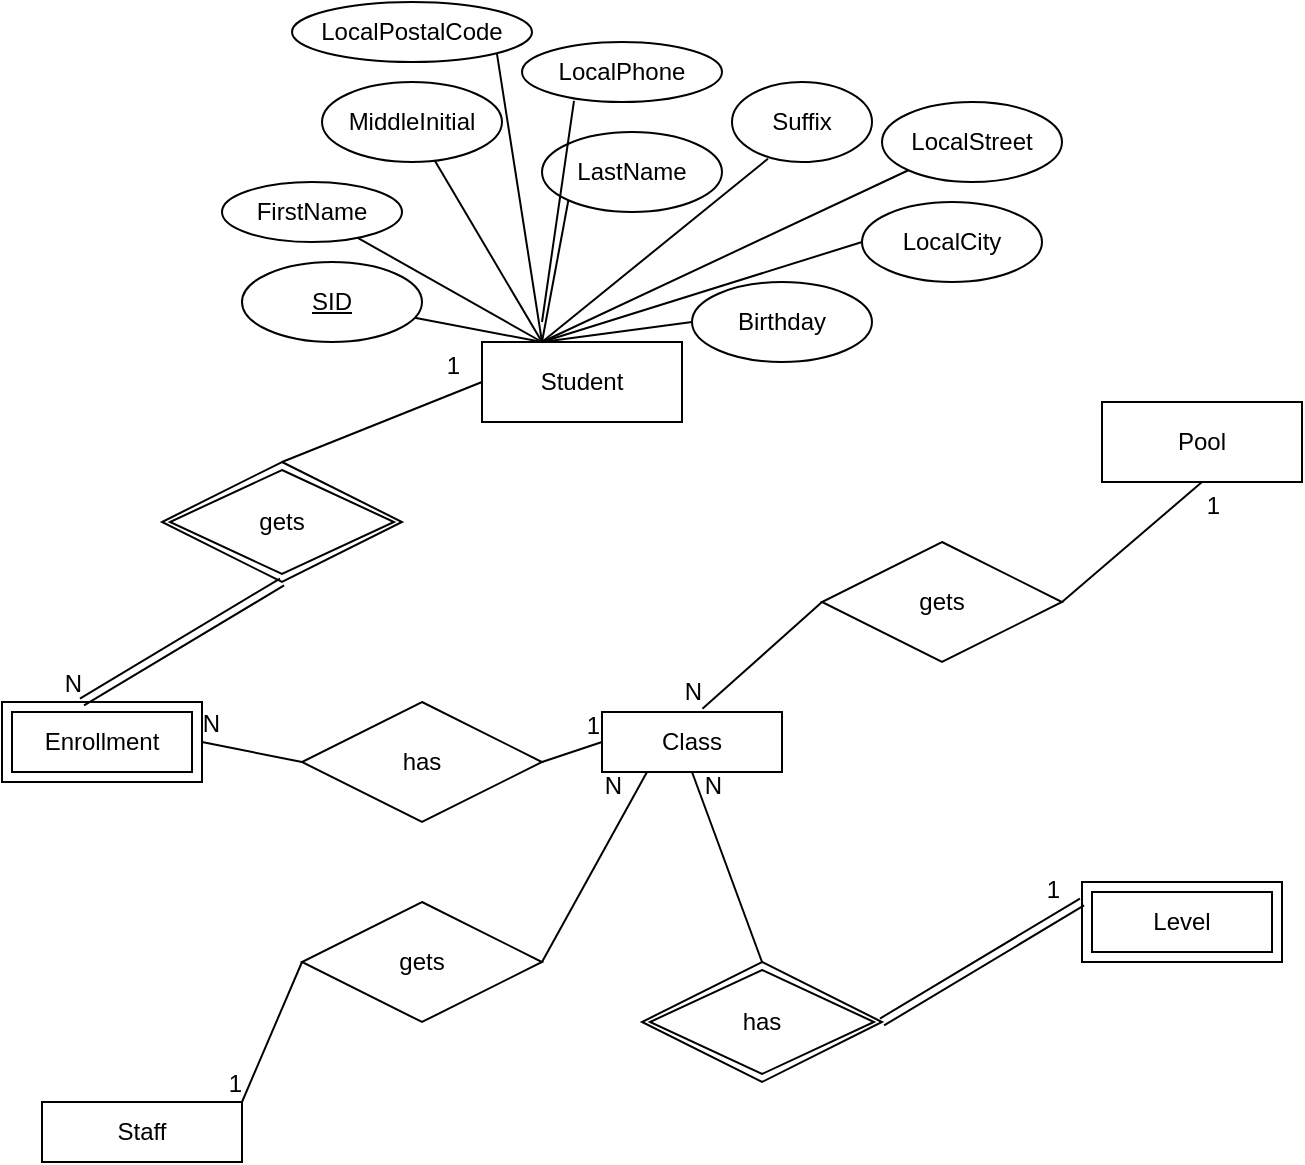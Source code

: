 <mxfile version="15.7.3" type="github">
  <diagram id="IuRK4OOVFnM3gcbih9Tb" name="Page-1">
    <mxGraphModel dx="792" dy="486" grid="1" gridSize="10" guides="1" tooltips="1" connect="1" arrows="1" fold="1" page="1" pageScale="1" pageWidth="850" pageHeight="1100" math="0" shadow="0">
      <root>
        <mxCell id="0" />
        <mxCell id="1" parent="0" />
        <mxCell id="EqGL3WKhdZ_vhaVdY7gF-1" value="Class" style="rounded=0;whiteSpace=wrap;html=1;" vertex="1" parent="1">
          <mxGeometry x="390" y="575" width="90" height="30" as="geometry" />
        </mxCell>
        <mxCell id="EqGL3WKhdZ_vhaVdY7gF-3" value="Pool" style="rounded=0;whiteSpace=wrap;html=1;" vertex="1" parent="1">
          <mxGeometry x="640" y="420" width="100" height="40" as="geometry" />
        </mxCell>
        <mxCell id="EqGL3WKhdZ_vhaVdY7gF-4" value="Staff" style="rounded=0;whiteSpace=wrap;html=1;" vertex="1" parent="1">
          <mxGeometry x="110" y="770" width="100" height="30" as="geometry" />
        </mxCell>
        <mxCell id="EqGL3WKhdZ_vhaVdY7gF-6" value="Student" style="rounded=0;whiteSpace=wrap;html=1;" vertex="1" parent="1">
          <mxGeometry x="330" y="390" width="100" height="40" as="geometry" />
        </mxCell>
        <mxCell id="EqGL3WKhdZ_vhaVdY7gF-7" value="Enrollment" style="shape=ext;margin=3;double=1;whiteSpace=wrap;html=1;align=center;" vertex="1" parent="1">
          <mxGeometry x="90" y="570" width="100" height="40" as="geometry" />
        </mxCell>
        <mxCell id="EqGL3WKhdZ_vhaVdY7gF-8" value="Level" style="shape=ext;margin=3;double=1;whiteSpace=wrap;html=1;align=center;" vertex="1" parent="1">
          <mxGeometry x="630" y="660" width="100" height="40" as="geometry" />
        </mxCell>
        <mxCell id="EqGL3WKhdZ_vhaVdY7gF-10" value="has" style="shape=rhombus;double=1;perimeter=rhombusPerimeter;whiteSpace=wrap;html=1;align=center;" vertex="1" parent="1">
          <mxGeometry x="410" y="700" width="120" height="60" as="geometry" />
        </mxCell>
        <mxCell id="EqGL3WKhdZ_vhaVdY7gF-11" value="gets" style="shape=rhombus;double=1;perimeter=rhombusPerimeter;whiteSpace=wrap;html=1;align=center;" vertex="1" parent="1">
          <mxGeometry x="170" y="450" width="120" height="60" as="geometry" />
        </mxCell>
        <mxCell id="EqGL3WKhdZ_vhaVdY7gF-16" value="" style="shape=link;html=1;rounded=0;endArrow=none;endFill=0;entryX=0;entryY=0.25;entryDx=0;entryDy=0;exitX=1;exitY=0.5;exitDx=0;exitDy=0;" edge="1" parent="1" source="EqGL3WKhdZ_vhaVdY7gF-10" target="EqGL3WKhdZ_vhaVdY7gF-8">
          <mxGeometry relative="1" as="geometry">
            <mxPoint x="629.8" y="440" as="sourcePoint" />
            <mxPoint x="630" y="508" as="targetPoint" />
          </mxGeometry>
        </mxCell>
        <mxCell id="EqGL3WKhdZ_vhaVdY7gF-17" value="1" style="resizable=0;html=1;align=right;verticalAlign=bottom;" connectable="0" vertex="1" parent="EqGL3WKhdZ_vhaVdY7gF-16">
          <mxGeometry x="1" relative="1" as="geometry">
            <mxPoint x="-10" y="2" as="offset" />
          </mxGeometry>
        </mxCell>
        <mxCell id="EqGL3WKhdZ_vhaVdY7gF-18" value="" style="shape=link;html=1;rounded=0;endArrow=none;endFill=0;entryX=0.4;entryY=0;entryDx=0;entryDy=0;entryPerimeter=0;exitX=0.5;exitY=1;exitDx=0;exitDy=0;" edge="1" parent="1" source="EqGL3WKhdZ_vhaVdY7gF-11" target="EqGL3WKhdZ_vhaVdY7gF-7">
          <mxGeometry relative="1" as="geometry">
            <mxPoint x="130" y="500" as="sourcePoint" />
            <mxPoint x="290" y="500" as="targetPoint" />
          </mxGeometry>
        </mxCell>
        <mxCell id="EqGL3WKhdZ_vhaVdY7gF-19" value="N" style="resizable=0;html=1;align=right;verticalAlign=bottom;" connectable="0" vertex="1" parent="EqGL3WKhdZ_vhaVdY7gF-18">
          <mxGeometry x="1" relative="1" as="geometry" />
        </mxCell>
        <mxCell id="EqGL3WKhdZ_vhaVdY7gF-20" value="" style="endArrow=none;html=1;rounded=0;entryX=0;entryY=0.5;entryDx=0;entryDy=0;exitX=0.5;exitY=0;exitDx=0;exitDy=0;" edge="1" parent="1" source="EqGL3WKhdZ_vhaVdY7gF-11" target="EqGL3WKhdZ_vhaVdY7gF-6">
          <mxGeometry relative="1" as="geometry">
            <mxPoint x="280" y="450" as="sourcePoint" />
            <mxPoint x="440" y="450" as="targetPoint" />
          </mxGeometry>
        </mxCell>
        <mxCell id="EqGL3WKhdZ_vhaVdY7gF-21" value="1" style="resizable=0;html=1;align=right;verticalAlign=bottom;" connectable="0" vertex="1" parent="EqGL3WKhdZ_vhaVdY7gF-20">
          <mxGeometry x="1" relative="1" as="geometry">
            <mxPoint x="-10" as="offset" />
          </mxGeometry>
        </mxCell>
        <mxCell id="EqGL3WKhdZ_vhaVdY7gF-22" value="" style="endArrow=none;html=1;rounded=0;entryX=0.5;entryY=1;entryDx=0;entryDy=0;exitX=0.5;exitY=0;exitDx=0;exitDy=0;" edge="1" parent="1" source="EqGL3WKhdZ_vhaVdY7gF-10" target="EqGL3WKhdZ_vhaVdY7gF-1">
          <mxGeometry relative="1" as="geometry">
            <mxPoint x="600" y="440" as="sourcePoint" />
            <mxPoint x="760" y="440" as="targetPoint" />
          </mxGeometry>
        </mxCell>
        <mxCell id="EqGL3WKhdZ_vhaVdY7gF-23" value="N" style="resizable=0;html=1;align=right;verticalAlign=bottom;" connectable="0" vertex="1" parent="EqGL3WKhdZ_vhaVdY7gF-22">
          <mxGeometry x="1" relative="1" as="geometry">
            <mxPoint x="15" y="15" as="offset" />
          </mxGeometry>
        </mxCell>
        <mxCell id="EqGL3WKhdZ_vhaVdY7gF-27" value="has" style="shape=rhombus;perimeter=rhombusPerimeter;whiteSpace=wrap;html=1;align=center;" vertex="1" parent="1">
          <mxGeometry x="240" y="570" width="120" height="60" as="geometry" />
        </mxCell>
        <mxCell id="EqGL3WKhdZ_vhaVdY7gF-28" value="" style="endArrow=none;html=1;rounded=0;entryX=0;entryY=0.5;entryDx=0;entryDy=0;exitX=1;exitY=0.5;exitDx=0;exitDy=0;" edge="1" parent="1" source="EqGL3WKhdZ_vhaVdY7gF-27" target="EqGL3WKhdZ_vhaVdY7gF-1">
          <mxGeometry relative="1" as="geometry">
            <mxPoint x="330" y="620" as="sourcePoint" />
            <mxPoint x="490" y="620" as="targetPoint" />
          </mxGeometry>
        </mxCell>
        <mxCell id="EqGL3WKhdZ_vhaVdY7gF-29" value="1" style="resizable=0;html=1;align=right;verticalAlign=bottom;" connectable="0" vertex="1" parent="EqGL3WKhdZ_vhaVdY7gF-28">
          <mxGeometry x="1" relative="1" as="geometry" />
        </mxCell>
        <mxCell id="EqGL3WKhdZ_vhaVdY7gF-30" value="" style="endArrow=none;html=1;rounded=0;entryX=1;entryY=0.5;entryDx=0;entryDy=0;" edge="1" parent="1" target="EqGL3WKhdZ_vhaVdY7gF-7">
          <mxGeometry relative="1" as="geometry">
            <mxPoint x="240" y="600" as="sourcePoint" />
            <mxPoint x="490" y="620" as="targetPoint" />
          </mxGeometry>
        </mxCell>
        <mxCell id="EqGL3WKhdZ_vhaVdY7gF-31" value="N" style="resizable=0;html=1;align=right;verticalAlign=bottom;" connectable="0" vertex="1" parent="EqGL3WKhdZ_vhaVdY7gF-30">
          <mxGeometry x="1" relative="1" as="geometry">
            <mxPoint x="10" as="offset" />
          </mxGeometry>
        </mxCell>
        <mxCell id="EqGL3WKhdZ_vhaVdY7gF-32" value="gets" style="shape=rhombus;perimeter=rhombusPerimeter;whiteSpace=wrap;html=1;align=center;" vertex="1" parent="1">
          <mxGeometry x="500" y="490" width="120" height="60" as="geometry" />
        </mxCell>
        <mxCell id="EqGL3WKhdZ_vhaVdY7gF-33" value="" style="endArrow=none;html=1;rounded=0;entryX=0.5;entryY=1;entryDx=0;entryDy=0;exitX=1;exitY=0.5;exitDx=0;exitDy=0;" edge="1" parent="1" source="EqGL3WKhdZ_vhaVdY7gF-32" target="EqGL3WKhdZ_vhaVdY7gF-3">
          <mxGeometry relative="1" as="geometry">
            <mxPoint x="480" y="520" as="sourcePoint" />
            <mxPoint x="640" y="520" as="targetPoint" />
          </mxGeometry>
        </mxCell>
        <mxCell id="EqGL3WKhdZ_vhaVdY7gF-34" value="1" style="resizable=0;html=1;align=right;verticalAlign=bottom;" connectable="0" vertex="1" parent="EqGL3WKhdZ_vhaVdY7gF-33">
          <mxGeometry x="1" relative="1" as="geometry">
            <mxPoint x="10" y="20" as="offset" />
          </mxGeometry>
        </mxCell>
        <mxCell id="EqGL3WKhdZ_vhaVdY7gF-35" value="" style="endArrow=none;html=1;rounded=0;exitX=0;exitY=0.5;exitDx=0;exitDy=0;entryX=0.558;entryY=-0.053;entryDx=0;entryDy=0;entryPerimeter=0;" edge="1" parent="1" source="EqGL3WKhdZ_vhaVdY7gF-32" target="EqGL3WKhdZ_vhaVdY7gF-1">
          <mxGeometry relative="1" as="geometry">
            <mxPoint x="480" y="520" as="sourcePoint" />
            <mxPoint x="440" y="570" as="targetPoint" />
          </mxGeometry>
        </mxCell>
        <mxCell id="EqGL3WKhdZ_vhaVdY7gF-36" value="N" style="resizable=0;html=1;align=right;verticalAlign=bottom;" connectable="0" vertex="1" parent="EqGL3WKhdZ_vhaVdY7gF-35">
          <mxGeometry x="1" relative="1" as="geometry" />
        </mxCell>
        <mxCell id="EqGL3WKhdZ_vhaVdY7gF-37" value="gets" style="shape=rhombus;perimeter=rhombusPerimeter;whiteSpace=wrap;html=1;align=center;" vertex="1" parent="1">
          <mxGeometry x="240" y="670" width="120" height="60" as="geometry" />
        </mxCell>
        <mxCell id="EqGL3WKhdZ_vhaVdY7gF-38" value="" style="endArrow=none;html=1;rounded=0;exitX=1;exitY=0.5;exitDx=0;exitDy=0;entryX=0.25;entryY=1;entryDx=0;entryDy=0;" edge="1" parent="1" source="EqGL3WKhdZ_vhaVdY7gF-37" target="EqGL3WKhdZ_vhaVdY7gF-1">
          <mxGeometry relative="1" as="geometry">
            <mxPoint x="330" y="620" as="sourcePoint" />
            <mxPoint x="490" y="620" as="targetPoint" />
          </mxGeometry>
        </mxCell>
        <mxCell id="EqGL3WKhdZ_vhaVdY7gF-39" value="N" style="resizable=0;html=1;align=right;verticalAlign=bottom;" connectable="0" vertex="1" parent="EqGL3WKhdZ_vhaVdY7gF-38">
          <mxGeometry x="1" relative="1" as="geometry">
            <mxPoint x="-12" y="15" as="offset" />
          </mxGeometry>
        </mxCell>
        <mxCell id="EqGL3WKhdZ_vhaVdY7gF-40" value="" style="endArrow=none;html=1;rounded=0;exitX=0;exitY=0.5;exitDx=0;exitDy=0;" edge="1" parent="1" source="EqGL3WKhdZ_vhaVdY7gF-37">
          <mxGeometry relative="1" as="geometry">
            <mxPoint x="230" y="700" as="sourcePoint" />
            <mxPoint x="210" y="770" as="targetPoint" />
          </mxGeometry>
        </mxCell>
        <mxCell id="EqGL3WKhdZ_vhaVdY7gF-41" value="1" style="resizable=0;html=1;align=right;verticalAlign=bottom;" connectable="0" vertex="1" parent="EqGL3WKhdZ_vhaVdY7gF-40">
          <mxGeometry x="1" relative="1" as="geometry" />
        </mxCell>
        <mxCell id="EqGL3WKhdZ_vhaVdY7gF-43" value="SID" style="ellipse;whiteSpace=wrap;html=1;align=center;fontStyle=4;" vertex="1" parent="1">
          <mxGeometry x="210" y="350" width="90" height="40" as="geometry" />
        </mxCell>
        <mxCell id="EqGL3WKhdZ_vhaVdY7gF-44" value="FirstName" style="ellipse;whiteSpace=wrap;html=1;align=center;" vertex="1" parent="1">
          <mxGeometry x="200" y="310" width="90" height="30" as="geometry" />
        </mxCell>
        <mxCell id="EqGL3WKhdZ_vhaVdY7gF-45" value="MiddleInitial" style="ellipse;whiteSpace=wrap;html=1;align=center;" vertex="1" parent="1">
          <mxGeometry x="250" y="260" width="90" height="40" as="geometry" />
        </mxCell>
        <mxCell id="EqGL3WKhdZ_vhaVdY7gF-46" value="LastName" style="ellipse;whiteSpace=wrap;html=1;align=center;" vertex="1" parent="1">
          <mxGeometry x="360" y="285" width="90" height="40" as="geometry" />
        </mxCell>
        <mxCell id="EqGL3WKhdZ_vhaVdY7gF-47" value="Suffix" style="ellipse;whiteSpace=wrap;html=1;align=center;" vertex="1" parent="1">
          <mxGeometry x="455" y="260" width="70" height="40" as="geometry" />
        </mxCell>
        <mxCell id="EqGL3WKhdZ_vhaVdY7gF-48" value="Birthday" style="ellipse;whiteSpace=wrap;html=1;align=center;" vertex="1" parent="1">
          <mxGeometry x="435" y="360" width="90" height="40" as="geometry" />
        </mxCell>
        <mxCell id="EqGL3WKhdZ_vhaVdY7gF-49" value="LocalStreet" style="ellipse;whiteSpace=wrap;html=1;align=center;" vertex="1" parent="1">
          <mxGeometry x="530" y="270" width="90" height="40" as="geometry" />
        </mxCell>
        <mxCell id="EqGL3WKhdZ_vhaVdY7gF-50" value="LocalCity" style="ellipse;whiteSpace=wrap;html=1;align=center;" vertex="1" parent="1">
          <mxGeometry x="520" y="320" width="90" height="40" as="geometry" />
        </mxCell>
        <mxCell id="EqGL3WKhdZ_vhaVdY7gF-51" value="LocalPostalCode" style="ellipse;whiteSpace=wrap;html=1;align=center;" vertex="1" parent="1">
          <mxGeometry x="235" y="220" width="120" height="30" as="geometry" />
        </mxCell>
        <mxCell id="EqGL3WKhdZ_vhaVdY7gF-52" value="LocalPhone" style="ellipse;whiteSpace=wrap;html=1;align=center;" vertex="1" parent="1">
          <mxGeometry x="350" y="240" width="100" height="30" as="geometry" />
        </mxCell>
        <mxCell id="EqGL3WKhdZ_vhaVdY7gF-54" value="" style="endArrow=none;html=1;rounded=0;" edge="1" parent="1" source="EqGL3WKhdZ_vhaVdY7gF-43">
          <mxGeometry relative="1" as="geometry">
            <mxPoint x="370" y="320" as="sourcePoint" />
            <mxPoint x="360" y="390" as="targetPoint" />
          </mxGeometry>
        </mxCell>
        <mxCell id="EqGL3WKhdZ_vhaVdY7gF-55" value="" style="endArrow=none;html=1;rounded=0;" edge="1" parent="1" target="EqGL3WKhdZ_vhaVdY7gF-44">
          <mxGeometry relative="1" as="geometry">
            <mxPoint x="360" y="390" as="sourcePoint" />
            <mxPoint x="530" y="320" as="targetPoint" />
          </mxGeometry>
        </mxCell>
        <mxCell id="EqGL3WKhdZ_vhaVdY7gF-56" value="" style="endArrow=none;html=1;rounded=0;entryX=0;entryY=0.5;entryDx=0;entryDy=0;" edge="1" parent="1" target="EqGL3WKhdZ_vhaVdY7gF-48">
          <mxGeometry relative="1" as="geometry">
            <mxPoint x="360" y="390" as="sourcePoint" />
            <mxPoint x="530" y="320" as="targetPoint" />
          </mxGeometry>
        </mxCell>
        <mxCell id="EqGL3WKhdZ_vhaVdY7gF-57" value="" style="endArrow=none;html=1;rounded=0;entryX=0;entryY=0.5;entryDx=0;entryDy=0;" edge="1" parent="1" target="EqGL3WKhdZ_vhaVdY7gF-50">
          <mxGeometry relative="1" as="geometry">
            <mxPoint x="360" y="390" as="sourcePoint" />
            <mxPoint x="530" y="320" as="targetPoint" />
          </mxGeometry>
        </mxCell>
        <mxCell id="EqGL3WKhdZ_vhaVdY7gF-58" value="" style="endArrow=none;html=1;rounded=0;entryX=0;entryY=1;entryDx=0;entryDy=0;" edge="1" parent="1" target="EqGL3WKhdZ_vhaVdY7gF-49">
          <mxGeometry relative="1" as="geometry">
            <mxPoint x="360" y="390" as="sourcePoint" />
            <mxPoint x="530" y="320" as="targetPoint" />
          </mxGeometry>
        </mxCell>
        <mxCell id="EqGL3WKhdZ_vhaVdY7gF-59" value="" style="endArrow=none;html=1;rounded=0;entryX=0.257;entryY=0.959;entryDx=0;entryDy=0;entryPerimeter=0;" edge="1" parent="1" target="EqGL3WKhdZ_vhaVdY7gF-47">
          <mxGeometry relative="1" as="geometry">
            <mxPoint x="360" y="390" as="sourcePoint" />
            <mxPoint x="530" y="320" as="targetPoint" />
          </mxGeometry>
        </mxCell>
        <mxCell id="EqGL3WKhdZ_vhaVdY7gF-60" value="" style="endArrow=none;html=1;rounded=0;" edge="1" parent="1" target="EqGL3WKhdZ_vhaVdY7gF-45">
          <mxGeometry relative="1" as="geometry">
            <mxPoint x="360" y="390" as="sourcePoint" />
            <mxPoint x="530" y="320" as="targetPoint" />
          </mxGeometry>
        </mxCell>
        <mxCell id="EqGL3WKhdZ_vhaVdY7gF-61" value="" style="endArrow=none;html=1;rounded=0;entryX=0;entryY=1;entryDx=0;entryDy=0;" edge="1" parent="1" target="EqGL3WKhdZ_vhaVdY7gF-46">
          <mxGeometry relative="1" as="geometry">
            <mxPoint x="360" y="390" as="sourcePoint" />
            <mxPoint x="530" y="320" as="targetPoint" />
          </mxGeometry>
        </mxCell>
        <mxCell id="EqGL3WKhdZ_vhaVdY7gF-62" value="" style="endArrow=none;html=1;rounded=0;entryX=1;entryY=1;entryDx=0;entryDy=0;" edge="1" parent="1" target="EqGL3WKhdZ_vhaVdY7gF-51">
          <mxGeometry relative="1" as="geometry">
            <mxPoint x="360" y="390" as="sourcePoint" />
            <mxPoint x="530" y="320" as="targetPoint" />
          </mxGeometry>
        </mxCell>
        <mxCell id="EqGL3WKhdZ_vhaVdY7gF-63" value="" style="endArrow=none;html=1;rounded=0;entryX=0.26;entryY=0.983;entryDx=0;entryDy=0;entryPerimeter=0;" edge="1" parent="1" target="EqGL3WKhdZ_vhaVdY7gF-52">
          <mxGeometry relative="1" as="geometry">
            <mxPoint x="360" y="380" as="sourcePoint" />
            <mxPoint x="530" y="320" as="targetPoint" />
          </mxGeometry>
        </mxCell>
      </root>
    </mxGraphModel>
  </diagram>
</mxfile>
